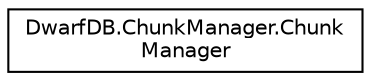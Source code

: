 digraph "Graphical Class Hierarchy"
{
  edge [fontname="Helvetica",fontsize="10",labelfontname="Helvetica",labelfontsize="10"];
  node [fontname="Helvetica",fontsize="10",shape=record];
  rankdir="LR";
  Node1 [label="DwarfDB.ChunkManager.Chunk\lManager",height=0.2,width=0.4,color="black", fillcolor="white", style="filled",URL="$class_dwarf_d_b_1_1_chunk_manager_1_1_chunk_manager.html",tooltip="Description of ChunkManager. "];
}
